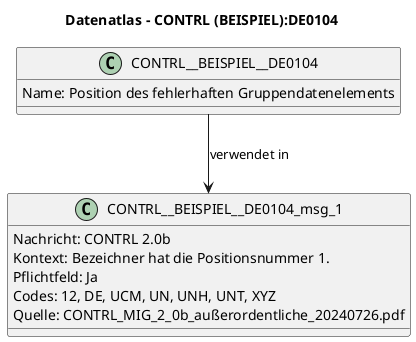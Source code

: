 @startuml
title Datenatlas – CONTRL (BEISPIEL):DE0104
class CONTRL__BEISPIEL__DE0104 {
  Name: Position des fehlerhaften Gruppendatenelements
}
class CONTRL__BEISPIEL__DE0104_msg_1 {
  Nachricht: CONTRL 2.0b
  Kontext: Bezeichner hat die Positionsnummer 1.
  Pflichtfeld: Ja
  Codes: 12, DE, UCM, UN, UNH, UNT, XYZ
  Quelle: CONTRL_MIG_2_0b_außerordentliche_20240726.pdf
}
CONTRL__BEISPIEL__DE0104 --> CONTRL__BEISPIEL__DE0104_msg_1 : verwendet in
@enduml